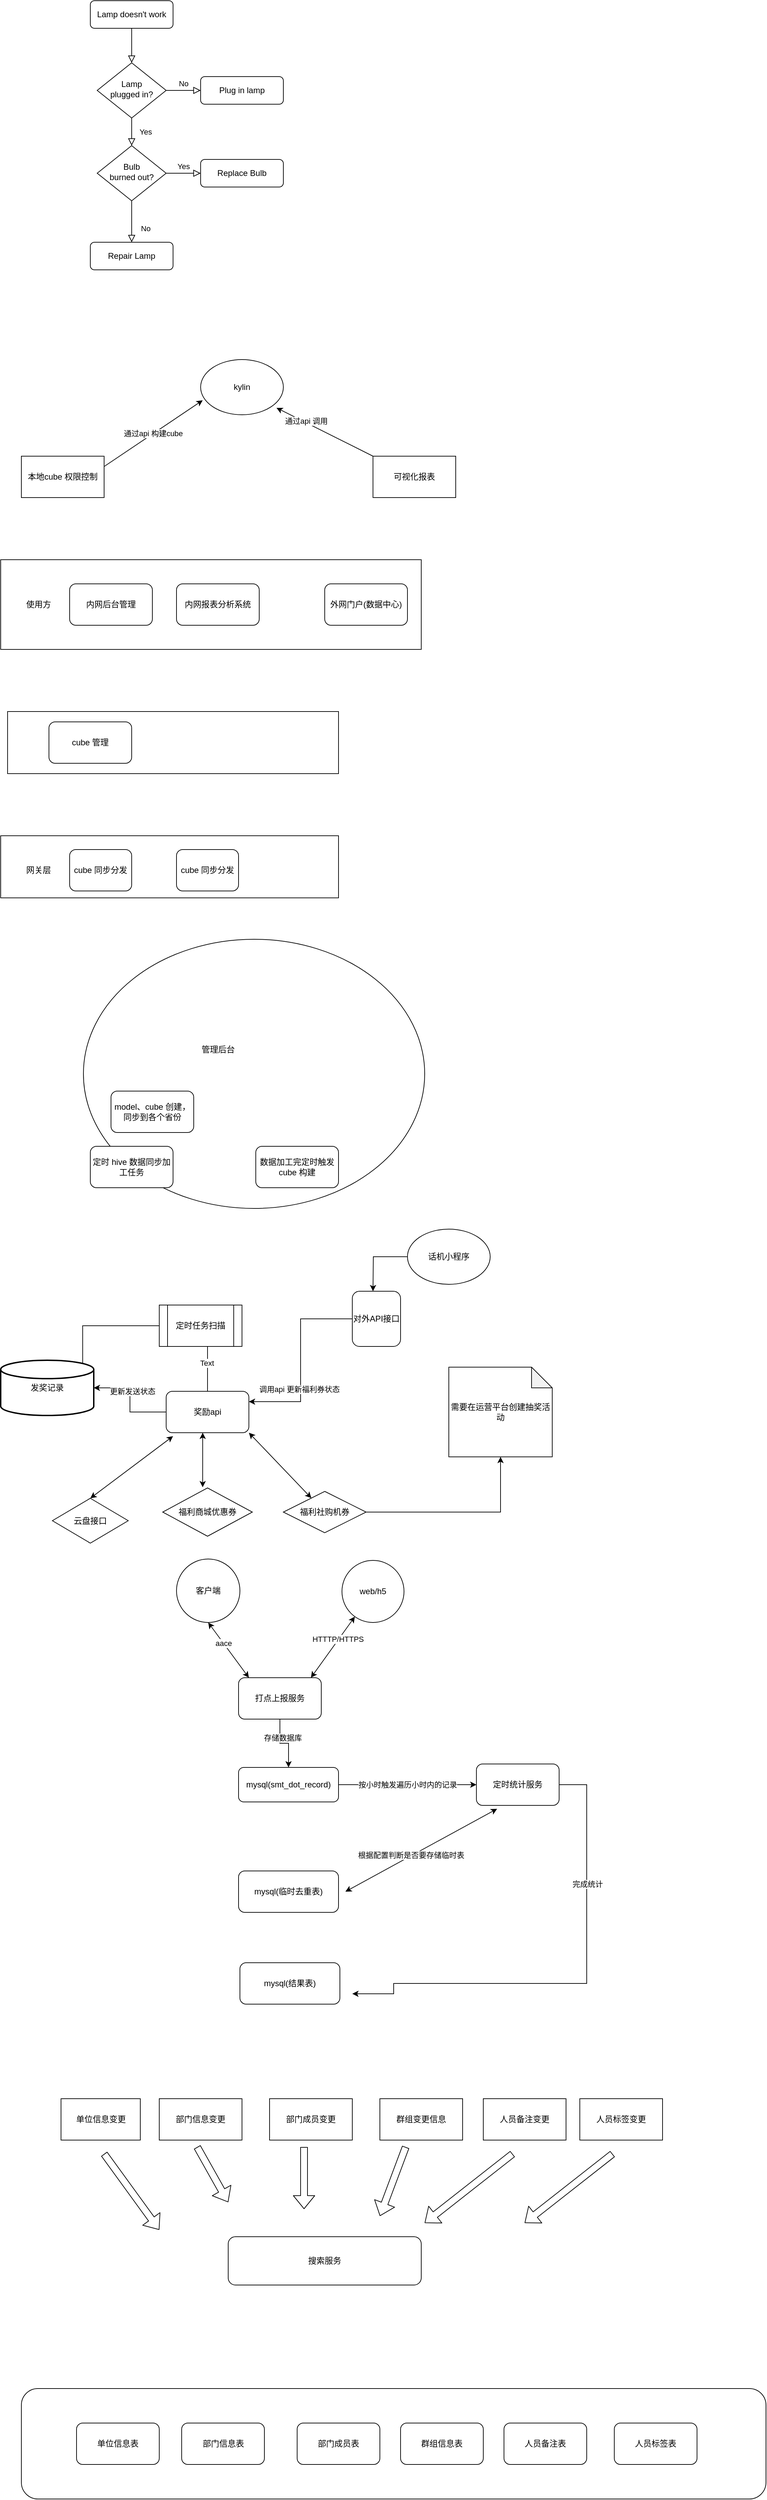 <mxfile version="14.2.6" type="github">
  <diagram id="C5RBs43oDa-KdzZeNtuy" name="Page-1">
    <mxGraphModel dx="1298" dy="672" grid="1" gridSize="10" guides="1" tooltips="1" connect="1" arrows="1" fold="1" page="1" pageScale="1" pageWidth="827" pageHeight="1169" math="0" shadow="0">
      <root>
        <mxCell id="WIyWlLk6GJQsqaUBKTNV-0" />
        <mxCell id="WIyWlLk6GJQsqaUBKTNV-1" parent="WIyWlLk6GJQsqaUBKTNV-0" />
        <mxCell id="WIyWlLk6GJQsqaUBKTNV-2" value="" style="rounded=0;html=1;jettySize=auto;orthogonalLoop=1;fontSize=11;endArrow=block;endFill=0;endSize=8;strokeWidth=1;shadow=0;labelBackgroundColor=none;edgeStyle=orthogonalEdgeStyle;" parent="WIyWlLk6GJQsqaUBKTNV-1" source="WIyWlLk6GJQsqaUBKTNV-3" target="WIyWlLk6GJQsqaUBKTNV-6" edge="1">
          <mxGeometry relative="1" as="geometry" />
        </mxCell>
        <mxCell id="WIyWlLk6GJQsqaUBKTNV-3" value="Lamp doesn&#39;t work" style="rounded=1;whiteSpace=wrap;html=1;fontSize=12;glass=0;strokeWidth=1;shadow=0;" parent="WIyWlLk6GJQsqaUBKTNV-1" vertex="1">
          <mxGeometry x="160" y="80" width="120" height="40" as="geometry" />
        </mxCell>
        <mxCell id="WIyWlLk6GJQsqaUBKTNV-4" value="Yes" style="rounded=0;html=1;jettySize=auto;orthogonalLoop=1;fontSize=11;endArrow=block;endFill=0;endSize=8;strokeWidth=1;shadow=0;labelBackgroundColor=none;edgeStyle=orthogonalEdgeStyle;" parent="WIyWlLk6GJQsqaUBKTNV-1" source="WIyWlLk6GJQsqaUBKTNV-6" target="WIyWlLk6GJQsqaUBKTNV-10" edge="1">
          <mxGeometry y="20" relative="1" as="geometry">
            <mxPoint as="offset" />
          </mxGeometry>
        </mxCell>
        <mxCell id="WIyWlLk6GJQsqaUBKTNV-5" value="No" style="edgeStyle=orthogonalEdgeStyle;rounded=0;html=1;jettySize=auto;orthogonalLoop=1;fontSize=11;endArrow=block;endFill=0;endSize=8;strokeWidth=1;shadow=0;labelBackgroundColor=none;" parent="WIyWlLk6GJQsqaUBKTNV-1" source="WIyWlLk6GJQsqaUBKTNV-6" target="WIyWlLk6GJQsqaUBKTNV-7" edge="1">
          <mxGeometry y="10" relative="1" as="geometry">
            <mxPoint as="offset" />
          </mxGeometry>
        </mxCell>
        <mxCell id="WIyWlLk6GJQsqaUBKTNV-6" value="Lamp&lt;br&gt;plugged in?" style="rhombus;whiteSpace=wrap;html=1;shadow=0;fontFamily=Helvetica;fontSize=12;align=center;strokeWidth=1;spacing=6;spacingTop=-4;" parent="WIyWlLk6GJQsqaUBKTNV-1" vertex="1">
          <mxGeometry x="170" y="170" width="100" height="80" as="geometry" />
        </mxCell>
        <mxCell id="WIyWlLk6GJQsqaUBKTNV-7" value="Plug in lamp" style="rounded=1;whiteSpace=wrap;html=1;fontSize=12;glass=0;strokeWidth=1;shadow=0;" parent="WIyWlLk6GJQsqaUBKTNV-1" vertex="1">
          <mxGeometry x="320" y="190" width="120" height="40" as="geometry" />
        </mxCell>
        <mxCell id="WIyWlLk6GJQsqaUBKTNV-8" value="No" style="rounded=0;html=1;jettySize=auto;orthogonalLoop=1;fontSize=11;endArrow=block;endFill=0;endSize=8;strokeWidth=1;shadow=0;labelBackgroundColor=none;edgeStyle=orthogonalEdgeStyle;" parent="WIyWlLk6GJQsqaUBKTNV-1" source="WIyWlLk6GJQsqaUBKTNV-10" target="WIyWlLk6GJQsqaUBKTNV-11" edge="1">
          <mxGeometry x="0.333" y="20" relative="1" as="geometry">
            <mxPoint as="offset" />
          </mxGeometry>
        </mxCell>
        <mxCell id="WIyWlLk6GJQsqaUBKTNV-9" value="Yes" style="edgeStyle=orthogonalEdgeStyle;rounded=0;html=1;jettySize=auto;orthogonalLoop=1;fontSize=11;endArrow=block;endFill=0;endSize=8;strokeWidth=1;shadow=0;labelBackgroundColor=none;" parent="WIyWlLk6GJQsqaUBKTNV-1" source="WIyWlLk6GJQsqaUBKTNV-10" target="WIyWlLk6GJQsqaUBKTNV-12" edge="1">
          <mxGeometry y="10" relative="1" as="geometry">
            <mxPoint as="offset" />
          </mxGeometry>
        </mxCell>
        <mxCell id="WIyWlLk6GJQsqaUBKTNV-10" value="Bulb&lt;br&gt;burned out?" style="rhombus;whiteSpace=wrap;html=1;shadow=0;fontFamily=Helvetica;fontSize=12;align=center;strokeWidth=1;spacing=6;spacingTop=-4;" parent="WIyWlLk6GJQsqaUBKTNV-1" vertex="1">
          <mxGeometry x="170" y="290" width="100" height="80" as="geometry" />
        </mxCell>
        <mxCell id="WIyWlLk6GJQsqaUBKTNV-11" value="Repair Lamp" style="rounded=1;whiteSpace=wrap;html=1;fontSize=12;glass=0;strokeWidth=1;shadow=0;" parent="WIyWlLk6GJQsqaUBKTNV-1" vertex="1">
          <mxGeometry x="160" y="430" width="120" height="40" as="geometry" />
        </mxCell>
        <mxCell id="WIyWlLk6GJQsqaUBKTNV-12" value="Replace Bulb" style="rounded=1;whiteSpace=wrap;html=1;fontSize=12;glass=0;strokeWidth=1;shadow=0;" parent="WIyWlLk6GJQsqaUBKTNV-1" vertex="1">
          <mxGeometry x="320" y="310" width="120" height="40" as="geometry" />
        </mxCell>
        <mxCell id="8JjCBqSIyLLTaly739qu-1" value="kylin" style="ellipse;whiteSpace=wrap;html=1;" parent="WIyWlLk6GJQsqaUBKTNV-1" vertex="1">
          <mxGeometry x="320" y="600" width="120" height="80" as="geometry" />
        </mxCell>
        <mxCell id="8JjCBqSIyLLTaly739qu-3" value="本地cube 权限控制" style="rounded=0;whiteSpace=wrap;html=1;" parent="WIyWlLk6GJQsqaUBKTNV-1" vertex="1">
          <mxGeometry x="60" y="740" width="120" height="60" as="geometry" />
        </mxCell>
        <mxCell id="8JjCBqSIyLLTaly739qu-6" value="可视化报表" style="rounded=0;whiteSpace=wrap;html=1;" parent="WIyWlLk6GJQsqaUBKTNV-1" vertex="1">
          <mxGeometry x="570" y="740" width="120" height="60" as="geometry" />
        </mxCell>
        <mxCell id="8JjCBqSIyLLTaly739qu-8" value="通过api 构建cube" style="endArrow=classic;html=1;entryX=0.025;entryY=0.738;entryDx=0;entryDy=0;entryPerimeter=0;exitX=1;exitY=0.25;exitDx=0;exitDy=0;" parent="WIyWlLk6GJQsqaUBKTNV-1" source="8JjCBqSIyLLTaly739qu-3" target="8JjCBqSIyLLTaly739qu-1" edge="1">
          <mxGeometry width="50" height="50" relative="1" as="geometry">
            <mxPoint x="190" y="750" as="sourcePoint" />
            <mxPoint x="240" y="700" as="targetPoint" />
          </mxGeometry>
        </mxCell>
        <mxCell id="8JjCBqSIyLLTaly739qu-11" value="" style="endArrow=classic;html=1;entryX=0.917;entryY=0.875;entryDx=0;entryDy=0;entryPerimeter=0;" parent="WIyWlLk6GJQsqaUBKTNV-1" source="8JjCBqSIyLLTaly739qu-6" target="8JjCBqSIyLLTaly739qu-1" edge="1">
          <mxGeometry width="50" height="50" relative="1" as="geometry">
            <mxPoint x="390" y="860" as="sourcePoint" />
            <mxPoint x="440" y="810" as="targetPoint" />
          </mxGeometry>
        </mxCell>
        <mxCell id="8JjCBqSIyLLTaly739qu-12" value="通过api 调用" style="edgeLabel;html=1;align=center;verticalAlign=middle;resizable=0;points=[];" parent="8JjCBqSIyLLTaly739qu-11" vertex="1" connectable="0">
          <mxGeometry x="0.4" y="-2" relative="1" as="geometry">
            <mxPoint as="offset" />
          </mxGeometry>
        </mxCell>
        <mxCell id="8JjCBqSIyLLTaly739qu-15" value="" style="verticalLabelPosition=bottom;verticalAlign=top;html=1;shape=mxgraph.basic.rect;fillColor2=none;strokeWidth=1;size=20;indent=5;" parent="WIyWlLk6GJQsqaUBKTNV-1" vertex="1">
          <mxGeometry x="30" y="890" width="610" height="130" as="geometry" />
        </mxCell>
        <mxCell id="8JjCBqSIyLLTaly739qu-17" value="使用方" style="text;html=1;strokeColor=none;fillColor=none;align=center;verticalAlign=middle;whiteSpace=wrap;rounded=0;" parent="WIyWlLk6GJQsqaUBKTNV-1" vertex="1">
          <mxGeometry x="50" y="937.5" width="70" height="35" as="geometry" />
        </mxCell>
        <mxCell id="8JjCBqSIyLLTaly739qu-21" value="内网后台管理" style="rounded=1;whiteSpace=wrap;html=1;" parent="WIyWlLk6GJQsqaUBKTNV-1" vertex="1">
          <mxGeometry x="130" y="925" width="120" height="60" as="geometry" />
        </mxCell>
        <mxCell id="8JjCBqSIyLLTaly739qu-22" value="内网报表分析系统" style="rounded=1;whiteSpace=wrap;html=1;" parent="WIyWlLk6GJQsqaUBKTNV-1" vertex="1">
          <mxGeometry x="285" y="925" width="120" height="60" as="geometry" />
        </mxCell>
        <mxCell id="8JjCBqSIyLLTaly739qu-23" value="外网门户(数据中心)" style="rounded=1;whiteSpace=wrap;html=1;" parent="WIyWlLk6GJQsqaUBKTNV-1" vertex="1">
          <mxGeometry x="500" y="925" width="120" height="60" as="geometry" />
        </mxCell>
        <mxCell id="8JjCBqSIyLLTaly739qu-24" value="" style="verticalLabelPosition=bottom;verticalAlign=top;html=1;shape=mxgraph.basic.rect;fillColor2=none;strokeWidth=1;size=20;indent=5;" parent="WIyWlLk6GJQsqaUBKTNV-1" vertex="1">
          <mxGeometry x="40" y="1110" width="480" height="90" as="geometry" />
        </mxCell>
        <mxCell id="8JjCBqSIyLLTaly739qu-25" value="cube 管理" style="rounded=1;whiteSpace=wrap;html=1;" parent="WIyWlLk6GJQsqaUBKTNV-1" vertex="1">
          <mxGeometry x="100" y="1125" width="120" height="60" as="geometry" />
        </mxCell>
        <mxCell id="8JjCBqSIyLLTaly739qu-26" value="" style="verticalLabelPosition=bottom;verticalAlign=top;html=1;shape=mxgraph.basic.rect;fillColor2=none;strokeWidth=1;size=20;indent=5;" parent="WIyWlLk6GJQsqaUBKTNV-1" vertex="1">
          <mxGeometry x="30" y="1290" width="490" height="90" as="geometry" />
        </mxCell>
        <mxCell id="8JjCBqSIyLLTaly739qu-27" value="网关层" style="text;html=1;strokeColor=none;fillColor=none;align=center;verticalAlign=middle;whiteSpace=wrap;rounded=0;" parent="WIyWlLk6GJQsqaUBKTNV-1" vertex="1">
          <mxGeometry x="65" y="1330" width="40" height="20" as="geometry" />
        </mxCell>
        <mxCell id="8JjCBqSIyLLTaly739qu-28" value="cube 同步分发" style="rounded=1;whiteSpace=wrap;html=1;" parent="WIyWlLk6GJQsqaUBKTNV-1" vertex="1">
          <mxGeometry x="130" y="1310" width="90" height="60" as="geometry" />
        </mxCell>
        <mxCell id="8JjCBqSIyLLTaly739qu-29" value="cube 同步分发" style="rounded=1;whiteSpace=wrap;html=1;" parent="WIyWlLk6GJQsqaUBKTNV-1" vertex="1">
          <mxGeometry x="285" y="1310" width="90" height="60" as="geometry" />
        </mxCell>
        <mxCell id="PL1iqZEJcantrANZ6YWa-1" value="" style="ellipse;whiteSpace=wrap;html=1;" parent="WIyWlLk6GJQsqaUBKTNV-1" vertex="1">
          <mxGeometry x="150" y="1440" width="495" height="390" as="geometry" />
        </mxCell>
        <mxCell id="PL1iqZEJcantrANZ6YWa-2" value="model、cube 创建，同步到各个省份" style="rounded=1;whiteSpace=wrap;html=1;" parent="WIyWlLk6GJQsqaUBKTNV-1" vertex="1">
          <mxGeometry x="190" y="1660" width="120" height="60" as="geometry" />
        </mxCell>
        <mxCell id="PL1iqZEJcantrANZ6YWa-3" value="管理后台" style="text;html=1;strokeColor=none;fillColor=none;align=center;verticalAlign=middle;whiteSpace=wrap;rounded=0;" parent="WIyWlLk6GJQsqaUBKTNV-1" vertex="1">
          <mxGeometry x="292.5" y="1590" width="105" height="20" as="geometry" />
        </mxCell>
        <mxCell id="PL1iqZEJcantrANZ6YWa-4" value="定时 hive 数据同步加工任务" style="rounded=1;whiteSpace=wrap;html=1;" parent="WIyWlLk6GJQsqaUBKTNV-1" vertex="1">
          <mxGeometry x="160" y="1740" width="120" height="60" as="geometry" />
        </mxCell>
        <mxCell id="PL1iqZEJcantrANZ6YWa-7" value="数据加工完定时触发cube 构建" style="rounded=1;whiteSpace=wrap;html=1;" parent="WIyWlLk6GJQsqaUBKTNV-1" vertex="1">
          <mxGeometry x="400" y="1740" width="120" height="60" as="geometry" />
        </mxCell>
        <mxCell id="-zu_K8lEj-sw5WWqLcm4-4" style="edgeStyle=orthogonalEdgeStyle;rounded=0;orthogonalLoop=1;jettySize=auto;html=1;entryX=0.881;entryY=0.225;entryDx=0;entryDy=0;entryPerimeter=0;" parent="WIyWlLk6GJQsqaUBKTNV-1" source="-zu_K8lEj-sw5WWqLcm4-0" target="-zu_K8lEj-sw5WWqLcm4-1" edge="1">
          <mxGeometry relative="1" as="geometry" />
        </mxCell>
        <mxCell id="-zu_K8lEj-sw5WWqLcm4-7" style="edgeStyle=orthogonalEdgeStyle;rounded=0;orthogonalLoop=1;jettySize=auto;html=1;" parent="WIyWlLk6GJQsqaUBKTNV-1" source="-zu_K8lEj-sw5WWqLcm4-0" edge="1">
          <mxGeometry relative="1" as="geometry">
            <mxPoint x="320" y="2100" as="targetPoint" />
            <Array as="points">
              <mxPoint x="330" y="2100" />
            </Array>
          </mxGeometry>
        </mxCell>
        <mxCell id="-zu_K8lEj-sw5WWqLcm4-22" value="Text" style="edgeLabel;html=1;align=center;verticalAlign=middle;resizable=0;points=[];" parent="-zu_K8lEj-sw5WWqLcm4-7" vertex="1" connectable="0">
          <mxGeometry x="-0.4" y="-1" relative="1" as="geometry">
            <mxPoint as="offset" />
          </mxGeometry>
        </mxCell>
        <mxCell id="-zu_K8lEj-sw5WWqLcm4-0" value="定时任务扫描" style="shape=process;whiteSpace=wrap;html=1;backgroundOutline=1;" parent="WIyWlLk6GJQsqaUBKTNV-1" vertex="1">
          <mxGeometry x="260" y="1970" width="120" height="60" as="geometry" />
        </mxCell>
        <mxCell id="-zu_K8lEj-sw5WWqLcm4-1" value="发奖记录" style="strokeWidth=2;html=1;shape=mxgraph.flowchart.database;whiteSpace=wrap;" parent="WIyWlLk6GJQsqaUBKTNV-1" vertex="1">
          <mxGeometry x="30" y="2050" width="135" height="80" as="geometry" />
        </mxCell>
        <mxCell id="-zu_K8lEj-sw5WWqLcm4-20" style="edgeStyle=orthogonalEdgeStyle;rounded=0;orthogonalLoop=1;jettySize=auto;html=1;" parent="WIyWlLk6GJQsqaUBKTNV-1" source="-zu_K8lEj-sw5WWqLcm4-8" target="-zu_K8lEj-sw5WWqLcm4-1" edge="1">
          <mxGeometry relative="1" as="geometry" />
        </mxCell>
        <mxCell id="-zu_K8lEj-sw5WWqLcm4-21" value="更新发送状态" style="edgeLabel;html=1;align=center;verticalAlign=middle;resizable=0;points=[];" parent="-zu_K8lEj-sw5WWqLcm4-20" vertex="1" connectable="0">
          <mxGeometry x="0.193" y="-2" relative="1" as="geometry">
            <mxPoint x="1" y="1" as="offset" />
          </mxGeometry>
        </mxCell>
        <mxCell id="-zu_K8lEj-sw5WWqLcm4-8" value="奖励api" style="rounded=1;whiteSpace=wrap;html=1;" parent="WIyWlLk6GJQsqaUBKTNV-1" vertex="1">
          <mxGeometry x="270" y="2095" width="120" height="60" as="geometry" />
        </mxCell>
        <mxCell id="-zu_K8lEj-sw5WWqLcm4-10" value="云盘接口" style="rhombus;whiteSpace=wrap;html=1;" parent="WIyWlLk6GJQsqaUBKTNV-1" vertex="1">
          <mxGeometry x="105" y="2250" width="110" height="65" as="geometry" />
        </mxCell>
        <mxCell id="-zu_K8lEj-sw5WWqLcm4-11" value="福利商城优惠券" style="rhombus;whiteSpace=wrap;html=1;" parent="WIyWlLk6GJQsqaUBKTNV-1" vertex="1">
          <mxGeometry x="265" y="2235" width="130" height="70" as="geometry" />
        </mxCell>
        <mxCell id="-zu_K8lEj-sw5WWqLcm4-14" style="edgeStyle=orthogonalEdgeStyle;rounded=0;orthogonalLoop=1;jettySize=auto;html=1;" parent="WIyWlLk6GJQsqaUBKTNV-1" source="-zu_K8lEj-sw5WWqLcm4-12" target="-zu_K8lEj-sw5WWqLcm4-13" edge="1">
          <mxGeometry relative="1" as="geometry" />
        </mxCell>
        <mxCell id="-zu_K8lEj-sw5WWqLcm4-12" value="福利社购机券" style="rhombus;whiteSpace=wrap;html=1;" parent="WIyWlLk6GJQsqaUBKTNV-1" vertex="1">
          <mxGeometry x="440" y="2240" width="120" height="60" as="geometry" />
        </mxCell>
        <mxCell id="-zu_K8lEj-sw5WWqLcm4-13" value="需要在运营平台创建抽奖活动" style="shape=note;whiteSpace=wrap;html=1;backgroundOutline=1;darkOpacity=0.05;" parent="WIyWlLk6GJQsqaUBKTNV-1" vertex="1">
          <mxGeometry x="680" y="2060" width="150" height="130" as="geometry" />
        </mxCell>
        <mxCell id="-zu_K8lEj-sw5WWqLcm4-17" value="" style="endArrow=classic;startArrow=classic;html=1;" parent="WIyWlLk6GJQsqaUBKTNV-1" edge="1">
          <mxGeometry width="50" height="50" relative="1" as="geometry">
            <mxPoint x="160" y="2250" as="sourcePoint" />
            <mxPoint x="280" y="2160" as="targetPoint" />
          </mxGeometry>
        </mxCell>
        <mxCell id="-zu_K8lEj-sw5WWqLcm4-18" value="" style="endArrow=classic;startArrow=classic;html=1;entryX=1;entryY=1;entryDx=0;entryDy=0;" parent="WIyWlLk6GJQsqaUBKTNV-1" source="-zu_K8lEj-sw5WWqLcm4-12" target="-zu_K8lEj-sw5WWqLcm4-8" edge="1">
          <mxGeometry width="50" height="50" relative="1" as="geometry">
            <mxPoint x="397.5" y="2225" as="sourcePoint" />
            <mxPoint x="517.5" y="2135" as="targetPoint" />
          </mxGeometry>
        </mxCell>
        <mxCell id="-zu_K8lEj-sw5WWqLcm4-19" value="" style="endArrow=classic;startArrow=classic;html=1;entryX=1;entryY=1;entryDx=0;entryDy=0;exitX=0.446;exitY=-0.014;exitDx=0;exitDy=0;exitPerimeter=0;" parent="WIyWlLk6GJQsqaUBKTNV-1" source="-zu_K8lEj-sw5WWqLcm4-11" edge="1">
          <mxGeometry width="50" height="50" relative="1" as="geometry">
            <mxPoint x="413.588" y="2249.706" as="sourcePoint" />
            <mxPoint x="323" y="2155" as="targetPoint" />
          </mxGeometry>
        </mxCell>
        <mxCell id="-zu_K8lEj-sw5WWqLcm4-27" style="edgeStyle=orthogonalEdgeStyle;rounded=0;orthogonalLoop=1;jettySize=auto;html=1;" parent="WIyWlLk6GJQsqaUBKTNV-1" source="-zu_K8lEj-sw5WWqLcm4-24" edge="1">
          <mxGeometry relative="1" as="geometry">
            <mxPoint x="570" y="1950" as="targetPoint" />
          </mxGeometry>
        </mxCell>
        <mxCell id="-zu_K8lEj-sw5WWqLcm4-24" value="话机小程序" style="ellipse;whiteSpace=wrap;html=1;" parent="WIyWlLk6GJQsqaUBKTNV-1" vertex="1">
          <mxGeometry x="620" y="1860" width="120" height="80" as="geometry" />
        </mxCell>
        <mxCell id="-zu_K8lEj-sw5WWqLcm4-29" style="edgeStyle=orthogonalEdgeStyle;rounded=0;orthogonalLoop=1;jettySize=auto;html=1;entryX=1;entryY=0.25;entryDx=0;entryDy=0;" parent="WIyWlLk6GJQsqaUBKTNV-1" source="-zu_K8lEj-sw5WWqLcm4-28" target="-zu_K8lEj-sw5WWqLcm4-8" edge="1">
          <mxGeometry relative="1" as="geometry" />
        </mxCell>
        <mxCell id="-zu_K8lEj-sw5WWqLcm4-30" value="调用api 更新福利券状态" style="edgeLabel;html=1;align=center;verticalAlign=middle;resizable=0;points=[];" parent="-zu_K8lEj-sw5WWqLcm4-29" vertex="1" connectable="0">
          <mxGeometry x="0.311" y="-2" relative="1" as="geometry">
            <mxPoint as="offset" />
          </mxGeometry>
        </mxCell>
        <mxCell id="-zu_K8lEj-sw5WWqLcm4-28" value="对外API接口" style="rounded=1;whiteSpace=wrap;html=1;" parent="WIyWlLk6GJQsqaUBKTNV-1" vertex="1">
          <mxGeometry x="540" y="1950" width="70" height="80" as="geometry" />
        </mxCell>
        <mxCell id="chvPgAmQDW7gMliFu5OJ-13" style="edgeStyle=orthogonalEdgeStyle;rounded=0;orthogonalLoop=1;jettySize=auto;html=1;entryX=0.5;entryY=0;entryDx=0;entryDy=0;" parent="WIyWlLk6GJQsqaUBKTNV-1" source="chvPgAmQDW7gMliFu5OJ-1" target="chvPgAmQDW7gMliFu5OJ-12" edge="1">
          <mxGeometry relative="1" as="geometry" />
        </mxCell>
        <mxCell id="chvPgAmQDW7gMliFu5OJ-15" value="存储数据库" style="edgeLabel;html=1;align=center;verticalAlign=middle;resizable=0;points=[];" parent="chvPgAmQDW7gMliFu5OJ-13" vertex="1" connectable="0">
          <mxGeometry x="-0.345" y="4" relative="1" as="geometry">
            <mxPoint as="offset" />
          </mxGeometry>
        </mxCell>
        <mxCell id="chvPgAmQDW7gMliFu5OJ-1" value="打点上报服务" style="rounded=1;whiteSpace=wrap;html=1;" parent="WIyWlLk6GJQsqaUBKTNV-1" vertex="1">
          <mxGeometry x="375" y="2510" width="120" height="60" as="geometry" />
        </mxCell>
        <mxCell id="chvPgAmQDW7gMliFu5OJ-3" value="客户端" style="ellipse;whiteSpace=wrap;html=1;aspect=fixed;" parent="WIyWlLk6GJQsqaUBKTNV-1" vertex="1">
          <mxGeometry x="285" y="2338" width="92" height="92" as="geometry" />
        </mxCell>
        <mxCell id="chvPgAmQDW7gMliFu5OJ-4" value="web/h5" style="ellipse;whiteSpace=wrap;html=1;aspect=fixed;" parent="WIyWlLk6GJQsqaUBKTNV-1" vertex="1">
          <mxGeometry x="525" y="2340" width="90" height="90" as="geometry" />
        </mxCell>
        <mxCell id="chvPgAmQDW7gMliFu5OJ-6" value="" style="endArrow=classic;startArrow=classic;html=1;entryX=0.5;entryY=1;entryDx=0;entryDy=0;" parent="WIyWlLk6GJQsqaUBKTNV-1" target="chvPgAmQDW7gMliFu5OJ-3" edge="1">
          <mxGeometry width="50" height="50" relative="1" as="geometry">
            <mxPoint x="390" y="2510" as="sourcePoint" />
            <mxPoint x="390" y="2440" as="targetPoint" />
          </mxGeometry>
        </mxCell>
        <mxCell id="chvPgAmQDW7gMliFu5OJ-10" value="aace" style="edgeLabel;html=1;align=center;verticalAlign=middle;resizable=0;points=[];" parent="chvPgAmQDW7gMliFu5OJ-6" vertex="1" connectable="0">
          <mxGeometry x="0.28" relative="1" as="geometry">
            <mxPoint y="1" as="offset" />
          </mxGeometry>
        </mxCell>
        <mxCell id="chvPgAmQDW7gMliFu5OJ-8" value="" style="endArrow=classic;startArrow=classic;html=1;" parent="WIyWlLk6GJQsqaUBKTNV-1" target="chvPgAmQDW7gMliFu5OJ-4" edge="1">
          <mxGeometry width="50" height="50" relative="1" as="geometry">
            <mxPoint x="480" y="2510" as="sourcePoint" />
            <mxPoint x="570" y="2440" as="targetPoint" />
            <Array as="points" />
          </mxGeometry>
        </mxCell>
        <mxCell id="chvPgAmQDW7gMliFu5OJ-11" value="HTTTP/HTTPS" style="edgeLabel;html=1;align=center;verticalAlign=middle;resizable=0;points=[];" parent="chvPgAmQDW7gMliFu5OJ-8" vertex="1" connectable="0">
          <mxGeometry x="0.252" y="1" relative="1" as="geometry">
            <mxPoint as="offset" />
          </mxGeometry>
        </mxCell>
        <mxCell id="chvPgAmQDW7gMliFu5OJ-16" style="edgeStyle=orthogonalEdgeStyle;rounded=0;orthogonalLoop=1;jettySize=auto;html=1;entryX=0;entryY=0.5;entryDx=0;entryDy=0;" parent="WIyWlLk6GJQsqaUBKTNV-1" source="chvPgAmQDW7gMliFu5OJ-12" target="chvPgAmQDW7gMliFu5OJ-14" edge="1">
          <mxGeometry relative="1" as="geometry">
            <mxPoint x="690" y="2665" as="targetPoint" />
          </mxGeometry>
        </mxCell>
        <mxCell id="chvPgAmQDW7gMliFu5OJ-17" value="按小时触发遍历小时内的记录" style="edgeLabel;html=1;align=center;verticalAlign=middle;resizable=0;points=[];" parent="chvPgAmQDW7gMliFu5OJ-16" vertex="1" connectable="0">
          <mxGeometry x="-0.341" y="-2" relative="1" as="geometry">
            <mxPoint x="34" y="-2" as="offset" />
          </mxGeometry>
        </mxCell>
        <mxCell id="chvPgAmQDW7gMliFu5OJ-12" value="mysql(smt_dot_record)" style="rounded=1;whiteSpace=wrap;html=1;" parent="WIyWlLk6GJQsqaUBKTNV-1" vertex="1">
          <mxGeometry x="375" y="2640" width="145" height="50" as="geometry" />
        </mxCell>
        <mxCell id="chvPgAmQDW7gMliFu5OJ-20" style="edgeStyle=orthogonalEdgeStyle;rounded=0;orthogonalLoop=1;jettySize=auto;html=1;" parent="WIyWlLk6GJQsqaUBKTNV-1" source="chvPgAmQDW7gMliFu5OJ-14" edge="1">
          <mxGeometry relative="1" as="geometry">
            <mxPoint x="540" y="2968" as="targetPoint" />
            <Array as="points">
              <mxPoint x="880" y="2665" />
              <mxPoint x="880" y="2953" />
              <mxPoint x="600" y="2953" />
              <mxPoint x="600" y="2968" />
            </Array>
          </mxGeometry>
        </mxCell>
        <mxCell id="chvPgAmQDW7gMliFu5OJ-21" value="完成统计" style="edgeLabel;html=1;align=center;verticalAlign=middle;resizable=0;points=[];" parent="chvPgAmQDW7gMliFu5OJ-20" vertex="1" connectable="0">
          <mxGeometry x="-0.462" y="1" relative="1" as="geometry">
            <mxPoint as="offset" />
          </mxGeometry>
        </mxCell>
        <mxCell id="chvPgAmQDW7gMliFu5OJ-14" value="定时统计服务" style="rounded=1;whiteSpace=wrap;html=1;" parent="WIyWlLk6GJQsqaUBKTNV-1" vertex="1">
          <mxGeometry x="720" y="2635" width="120" height="60" as="geometry" />
        </mxCell>
        <mxCell id="chvPgAmQDW7gMliFu5OJ-18" value="mysql(结果表)" style="rounded=1;whiteSpace=wrap;html=1;" parent="WIyWlLk6GJQsqaUBKTNV-1" vertex="1">
          <mxGeometry x="377" y="2923" width="145" height="60" as="geometry" />
        </mxCell>
        <mxCell id="chvPgAmQDW7gMliFu5OJ-19" value="mysql(临时去重表)" style="rounded=1;whiteSpace=wrap;html=1;" parent="WIyWlLk6GJQsqaUBKTNV-1" vertex="1">
          <mxGeometry x="375" y="2790" width="145" height="60" as="geometry" />
        </mxCell>
        <mxCell id="chvPgAmQDW7gMliFu5OJ-23" value="" style="endArrow=classic;startArrow=classic;html=1;" parent="WIyWlLk6GJQsqaUBKTNV-1" edge="1">
          <mxGeometry width="50" height="50" relative="1" as="geometry">
            <mxPoint x="530" y="2820" as="sourcePoint" />
            <mxPoint x="750" y="2700" as="targetPoint" />
          </mxGeometry>
        </mxCell>
        <mxCell id="chvPgAmQDW7gMliFu5OJ-24" value="根据配置判断是否要存储临时表" style="edgeLabel;html=1;align=center;verticalAlign=middle;resizable=0;points=[];" parent="chvPgAmQDW7gMliFu5OJ-23" vertex="1" connectable="0">
          <mxGeometry x="-0.132" y="1" relative="1" as="geometry">
            <mxPoint as="offset" />
          </mxGeometry>
        </mxCell>
        <mxCell id="hlNWsfOEk9S5mGZNRzR6-2" value="单位信息变更" style="rounded=0;whiteSpace=wrap;html=1;" vertex="1" parent="WIyWlLk6GJQsqaUBKTNV-1">
          <mxGeometry x="117.5" y="3120" width="115" height="60" as="geometry" />
        </mxCell>
        <mxCell id="hlNWsfOEk9S5mGZNRzR6-3" value="部门信息变更" style="rounded=0;whiteSpace=wrap;html=1;" vertex="1" parent="WIyWlLk6GJQsqaUBKTNV-1">
          <mxGeometry x="260" y="3120" width="120" height="60" as="geometry" />
        </mxCell>
        <mxCell id="hlNWsfOEk9S5mGZNRzR6-4" value="部门成员变更" style="rounded=0;whiteSpace=wrap;html=1;" vertex="1" parent="WIyWlLk6GJQsqaUBKTNV-1">
          <mxGeometry x="420" y="3120" width="120" height="60" as="geometry" />
        </mxCell>
        <mxCell id="hlNWsfOEk9S5mGZNRzR6-5" value="群组变更信息" style="rounded=0;whiteSpace=wrap;html=1;" vertex="1" parent="WIyWlLk6GJQsqaUBKTNV-1">
          <mxGeometry x="580" y="3120" width="120" height="60" as="geometry" />
        </mxCell>
        <mxCell id="hlNWsfOEk9S5mGZNRzR6-7" value="人员备注变更" style="rounded=0;whiteSpace=wrap;html=1;" vertex="1" parent="WIyWlLk6GJQsqaUBKTNV-1">
          <mxGeometry x="730" y="3120" width="120" height="60" as="geometry" />
        </mxCell>
        <mxCell id="hlNWsfOEk9S5mGZNRzR6-8" value="人员标签变更" style="rounded=0;whiteSpace=wrap;html=1;" vertex="1" parent="WIyWlLk6GJQsqaUBKTNV-1">
          <mxGeometry x="870" y="3120" width="120" height="60" as="geometry" />
        </mxCell>
        <mxCell id="hlNWsfOEk9S5mGZNRzR6-11" value="搜索服务" style="rounded=1;whiteSpace=wrap;html=1;" vertex="1" parent="WIyWlLk6GJQsqaUBKTNV-1">
          <mxGeometry x="360" y="3320" width="280" height="70" as="geometry" />
        </mxCell>
        <mxCell id="hlNWsfOEk9S5mGZNRzR6-15" value="" style="shape=flexArrow;endArrow=classic;html=1;" edge="1" parent="WIyWlLk6GJQsqaUBKTNV-1">
          <mxGeometry width="50" height="50" relative="1" as="geometry">
            <mxPoint x="180" y="3200" as="sourcePoint" />
            <mxPoint x="260" y="3310" as="targetPoint" />
          </mxGeometry>
        </mxCell>
        <mxCell id="hlNWsfOEk9S5mGZNRzR6-16" value="" style="shape=flexArrow;endArrow=classic;html=1;" edge="1" parent="WIyWlLk6GJQsqaUBKTNV-1">
          <mxGeometry width="50" height="50" relative="1" as="geometry">
            <mxPoint x="315" y="3190" as="sourcePoint" />
            <mxPoint x="360" y="3270" as="targetPoint" />
          </mxGeometry>
        </mxCell>
        <mxCell id="hlNWsfOEk9S5mGZNRzR6-19" value="" style="shape=flexArrow;endArrow=classic;html=1;" edge="1" parent="WIyWlLk6GJQsqaUBKTNV-1">
          <mxGeometry width="50" height="50" relative="1" as="geometry">
            <mxPoint x="470" y="3190" as="sourcePoint" />
            <mxPoint x="470" y="3280" as="targetPoint" />
          </mxGeometry>
        </mxCell>
        <mxCell id="hlNWsfOEk9S5mGZNRzR6-20" value="" style="shape=flexArrow;endArrow=classic;html=1;" edge="1" parent="WIyWlLk6GJQsqaUBKTNV-1">
          <mxGeometry width="50" height="50" relative="1" as="geometry">
            <mxPoint x="617.5" y="3190" as="sourcePoint" />
            <mxPoint x="580" y="3290" as="targetPoint" />
          </mxGeometry>
        </mxCell>
        <mxCell id="hlNWsfOEk9S5mGZNRzR6-22" value="" style="shape=flexArrow;endArrow=classic;html=1;" edge="1" parent="WIyWlLk6GJQsqaUBKTNV-1">
          <mxGeometry width="50" height="50" relative="1" as="geometry">
            <mxPoint x="772.5" y="3200" as="sourcePoint" />
            <mxPoint x="645" y="3300" as="targetPoint" />
          </mxGeometry>
        </mxCell>
        <mxCell id="hlNWsfOEk9S5mGZNRzR6-23" value="" style="shape=flexArrow;endArrow=classic;html=1;" edge="1" parent="WIyWlLk6GJQsqaUBKTNV-1">
          <mxGeometry width="50" height="50" relative="1" as="geometry">
            <mxPoint x="917.5" y="3200" as="sourcePoint" />
            <mxPoint x="790" y="3300" as="targetPoint" />
          </mxGeometry>
        </mxCell>
        <mxCell id="hlNWsfOEk9S5mGZNRzR6-24" value="" style="rounded=1;whiteSpace=wrap;html=1;" vertex="1" parent="WIyWlLk6GJQsqaUBKTNV-1">
          <mxGeometry x="60" y="3540" width="1080" height="160" as="geometry" />
        </mxCell>
        <mxCell id="hlNWsfOEk9S5mGZNRzR6-25" value="单位信息表" style="rounded=1;whiteSpace=wrap;html=1;" vertex="1" parent="WIyWlLk6GJQsqaUBKTNV-1">
          <mxGeometry x="140" y="3590" width="120" height="60" as="geometry" />
        </mxCell>
        <mxCell id="hlNWsfOEk9S5mGZNRzR6-26" value="部门信息表" style="rounded=1;whiteSpace=wrap;html=1;" vertex="1" parent="WIyWlLk6GJQsqaUBKTNV-1">
          <mxGeometry x="292.5" y="3590" width="120" height="60" as="geometry" />
        </mxCell>
        <mxCell id="hlNWsfOEk9S5mGZNRzR6-27" value="部门成员表" style="rounded=1;whiteSpace=wrap;html=1;" vertex="1" parent="WIyWlLk6GJQsqaUBKTNV-1">
          <mxGeometry x="460" y="3590" width="120" height="60" as="geometry" />
        </mxCell>
        <mxCell id="hlNWsfOEk9S5mGZNRzR6-28" value="群组信息表" style="rounded=1;whiteSpace=wrap;html=1;" vertex="1" parent="WIyWlLk6GJQsqaUBKTNV-1">
          <mxGeometry x="610" y="3590" width="120" height="60" as="geometry" />
        </mxCell>
        <mxCell id="hlNWsfOEk9S5mGZNRzR6-29" value="人员备注表" style="rounded=1;whiteSpace=wrap;html=1;" vertex="1" parent="WIyWlLk6GJQsqaUBKTNV-1">
          <mxGeometry x="760" y="3590" width="120" height="60" as="geometry" />
        </mxCell>
        <mxCell id="hlNWsfOEk9S5mGZNRzR6-30" value="人员标签表" style="rounded=1;whiteSpace=wrap;html=1;" vertex="1" parent="WIyWlLk6GJQsqaUBKTNV-1">
          <mxGeometry x="920" y="3590" width="120" height="60" as="geometry" />
        </mxCell>
      </root>
    </mxGraphModel>
  </diagram>
</mxfile>
